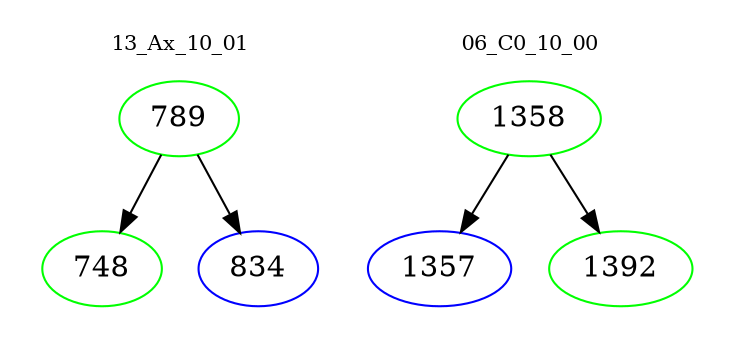 digraph{
subgraph cluster_0 {
color = white
label = "13_Ax_10_01";
fontsize=10;
T0_789 [label="789", color="green"]
T0_789 -> T0_748 [color="black"]
T0_748 [label="748", color="green"]
T0_789 -> T0_834 [color="black"]
T0_834 [label="834", color="blue"]
}
subgraph cluster_1 {
color = white
label = "06_C0_10_00";
fontsize=10;
T1_1358 [label="1358", color="green"]
T1_1358 -> T1_1357 [color="black"]
T1_1357 [label="1357", color="blue"]
T1_1358 -> T1_1392 [color="black"]
T1_1392 [label="1392", color="green"]
}
}
